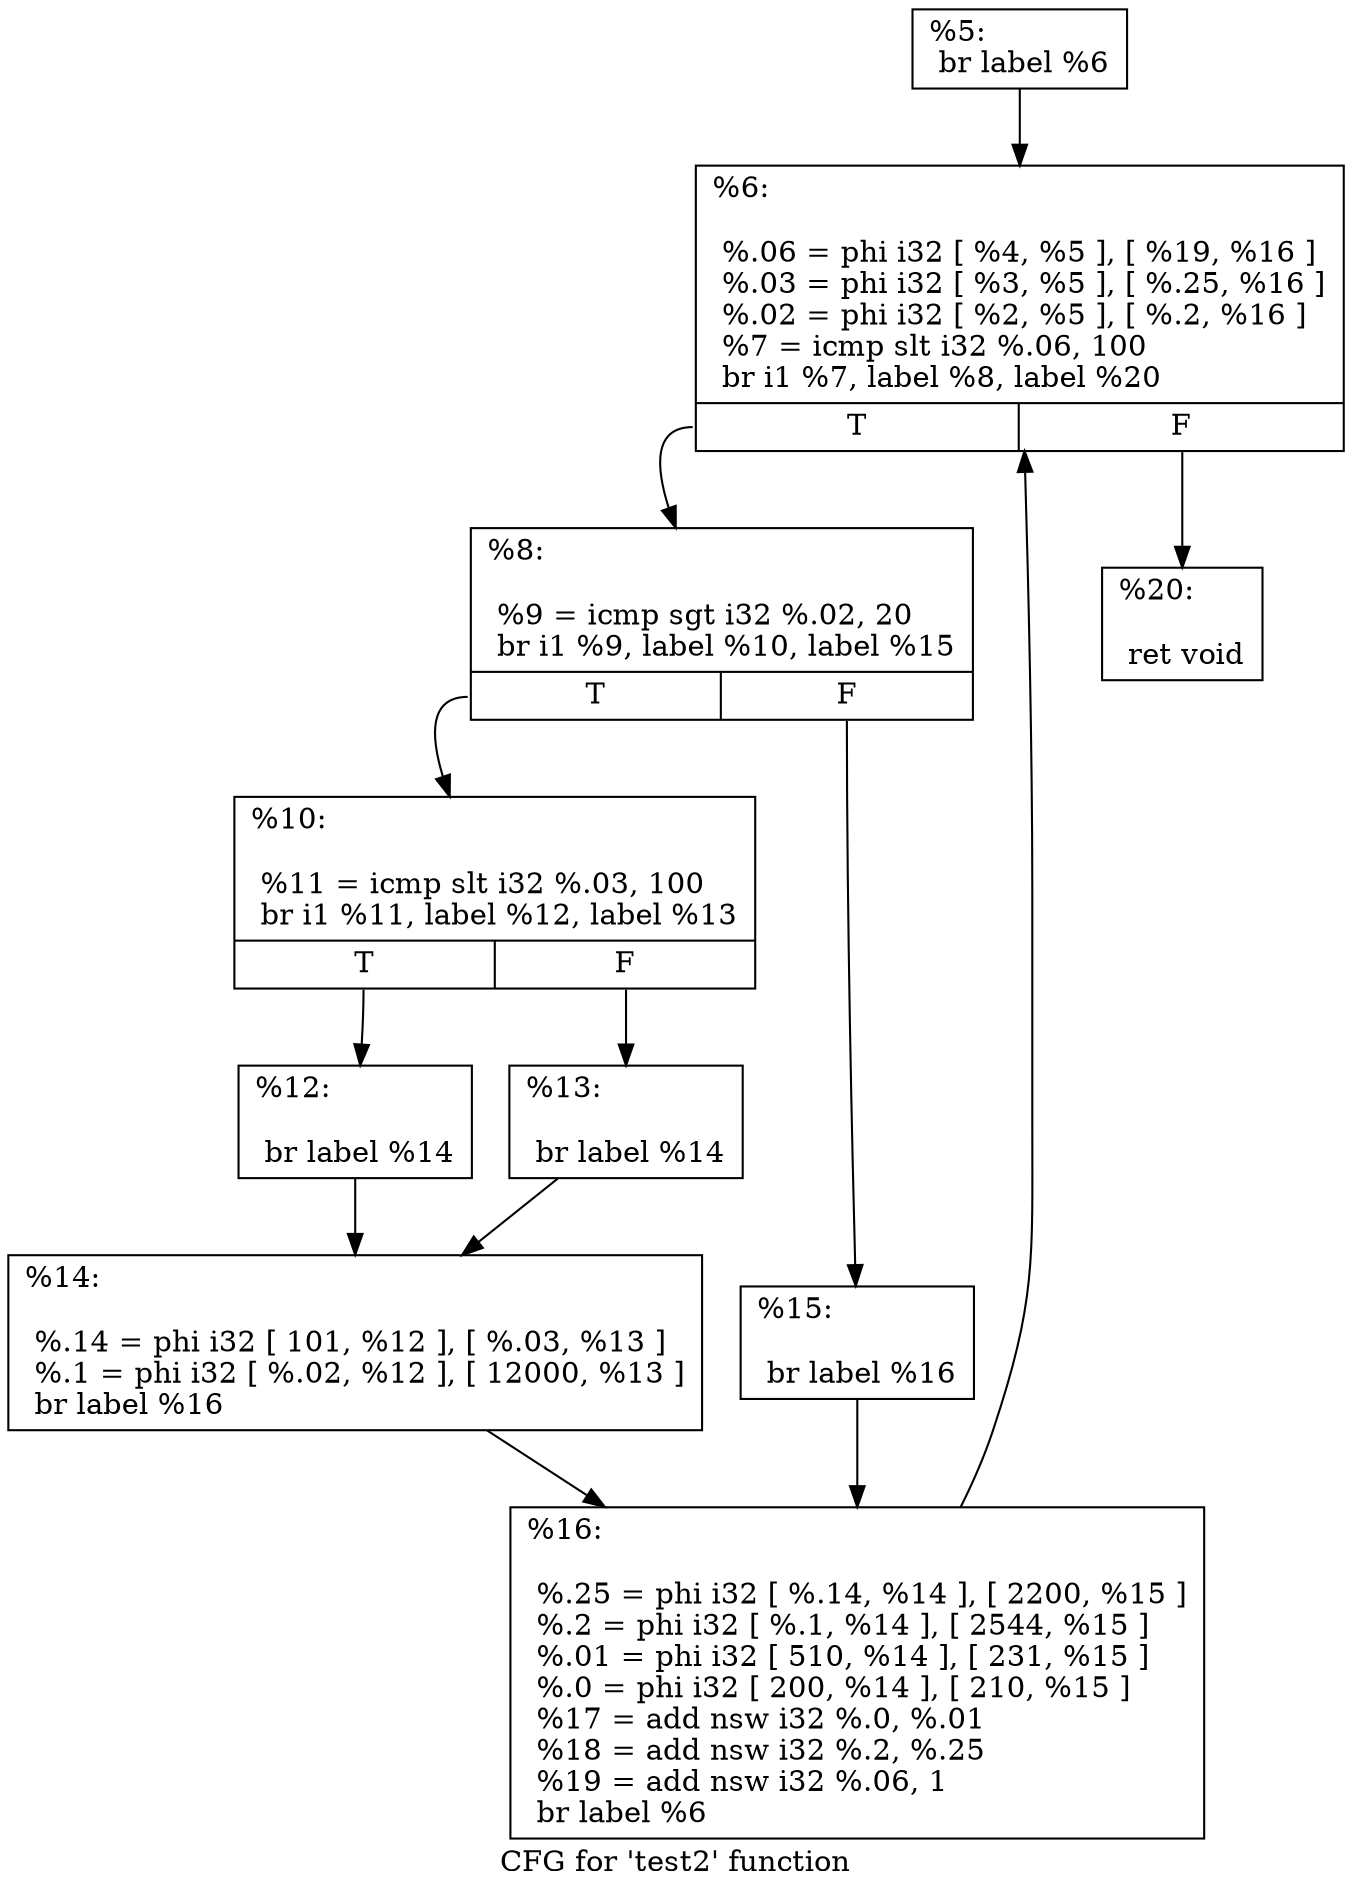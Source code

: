 digraph "CFG for 'test2' function" {
	label="CFG for 'test2' function";

	Node0x7f91bbc1a8b0 [shape=record,label="{%5:\l  br label %6\l}"];
	Node0x7f91bbc1a8b0 -> Node0x7f91bbc1a8f0;
	Node0x7f91bbc1a8f0 [shape=record,label="{%6:\l\l  %.06 = phi i32 [ %4, %5 ], [ %19, %16 ]\l  %.03 = phi i32 [ %3, %5 ], [ %.25, %16 ]\l  %.02 = phi i32 [ %2, %5 ], [ %.2, %16 ]\l  %7 = icmp slt i32 %.06, 100\l  br i1 %7, label %8, label %20\l|{<s0>T|<s1>F}}"];
	Node0x7f91bbc1a8f0:s0 -> Node0x7f91bbc1b170;
	Node0x7f91bbc1a8f0:s1 -> Node0x7f91bbc1b1f0;
	Node0x7f91bbc1b170 [shape=record,label="{%8:\l\l  %9 = icmp sgt i32 %.02, 20\l  br i1 %9, label %10, label %15\l|{<s0>T|<s1>F}}"];
	Node0x7f91bbc1b170:s0 -> Node0x7f91bbc1a600;
	Node0x7f91bbc1b170:s1 -> Node0x7f91bbc1b420;
	Node0x7f91bbc1a600 [shape=record,label="{%10:\l\l  %11 = icmp slt i32 %.03, 100\l  br i1 %11, label %12, label %13\l|{<s0>T|<s1>F}}"];
	Node0x7f91bbc1a600:s0 -> Node0x7f91bbc1b3e0;
	Node0x7f91bbc1a600:s1 -> Node0x7f91bbc1b5d0;
	Node0x7f91bbc1b3e0 [shape=record,label="{%12:\l\l  br label %14\l}"];
	Node0x7f91bbc1b3e0 -> Node0x7f91bbc1b590;
	Node0x7f91bbc1b5d0 [shape=record,label="{%13:\l\l  br label %14\l}"];
	Node0x7f91bbc1b5d0 -> Node0x7f91bbc1b590;
	Node0x7f91bbc1b590 [shape=record,label="{%14:\l\l  %.14 = phi i32 [ 101, %12 ], [ %.03, %13 ]\l  %.1 = phi i32 [ %.02, %12 ], [ 12000, %13 ]\l  br label %16\l}"];
	Node0x7f91bbc1b590 -> Node0x7f91bbc1ac00;
	Node0x7f91bbc1b420 [shape=record,label="{%15:\l\l  br label %16\l}"];
	Node0x7f91bbc1b420 -> Node0x7f91bbc1ac00;
	Node0x7f91bbc1ac00 [shape=record,label="{%16:\l\l  %.25 = phi i32 [ %.14, %14 ], [ 2200, %15 ]\l  %.2 = phi i32 [ %.1, %14 ], [ 2544, %15 ]\l  %.01 = phi i32 [ 510, %14 ], [ 231, %15 ]\l  %.0 = phi i32 [ 200, %14 ], [ 210, %15 ]\l  %17 = add nsw i32 %.0, %.01\l  %18 = add nsw i32 %.2, %.25\l  %19 = add nsw i32 %.06, 1\l  br label %6\l}"];
	Node0x7f91bbc1ac00 -> Node0x7f91bbc1a8f0;
	Node0x7f91bbc1b1f0 [shape=record,label="{%20:\l\l  ret void\l}"];
}
